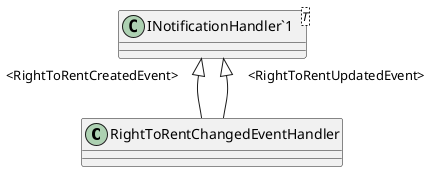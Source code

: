 @startuml
class RightToRentChangedEventHandler {
}
class "INotificationHandler`1"<T> {
}
"INotificationHandler`1" "<RightToRentCreatedEvent>" <|-- RightToRentChangedEventHandler
"INotificationHandler`1" "<RightToRentUpdatedEvent>" <|-- RightToRentChangedEventHandler
@enduml
